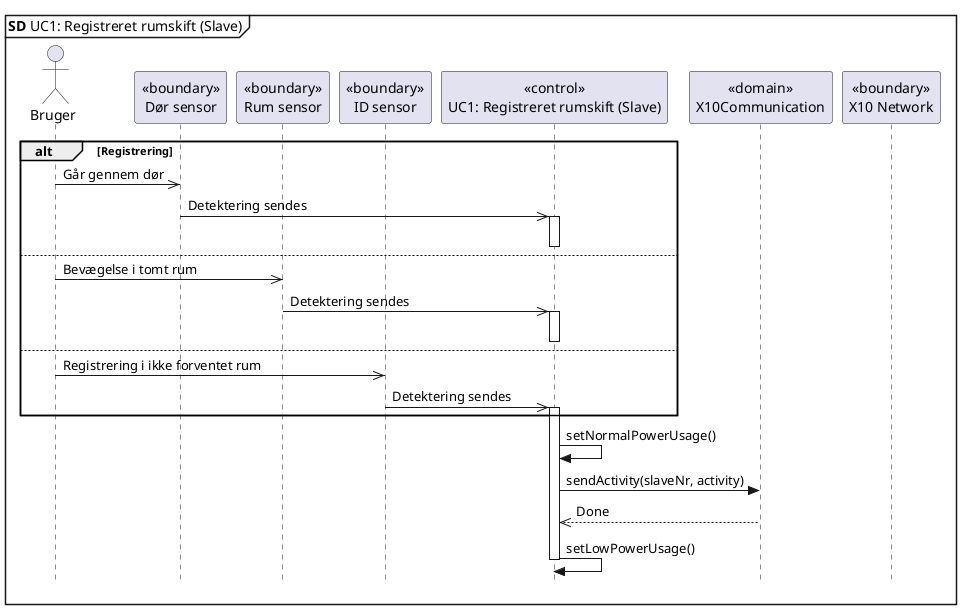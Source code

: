 @startuml UC1 SD Slave
skinparam style strictuml

mainframe **SD** UC1: Registreret rumskift (Slave)

actor Bruger as bruger
participant "<<boundary>>\nDør sensor" as dør
participant "<<boundary>>\nRum sensor" as rum
participant "<<boundary>>\nID sensor" as ID
participant "<<control>>\nUC1: Registreret rumskift (Slave)" as slave
participant "<<domain>>\nX10Communication" as X10
participant "<<boundary>>\nX10 Network" as X10Net

alt Registrering
bruger ->> dør : Går gennem dør
dør ->> slave : Detektering sendes
activate slave
else
deactivate slave
bruger ->> rum : Bevægelse i tomt rum
rum ->> slave : Detektering sendes
activate slave
else
deactivate slave
bruger ->> ID : Registrering i ikke forventet rum
ID ->> slave : Detektering sendes
activate slave
end
slave -> slave : setNormalPowerUsage()
slave -> X10 : sendActivity(slaveNr, activity)
slave <<-- X10 : Done
slave -> slave : setLowPowerUsage()
deactivate slave
@enduml